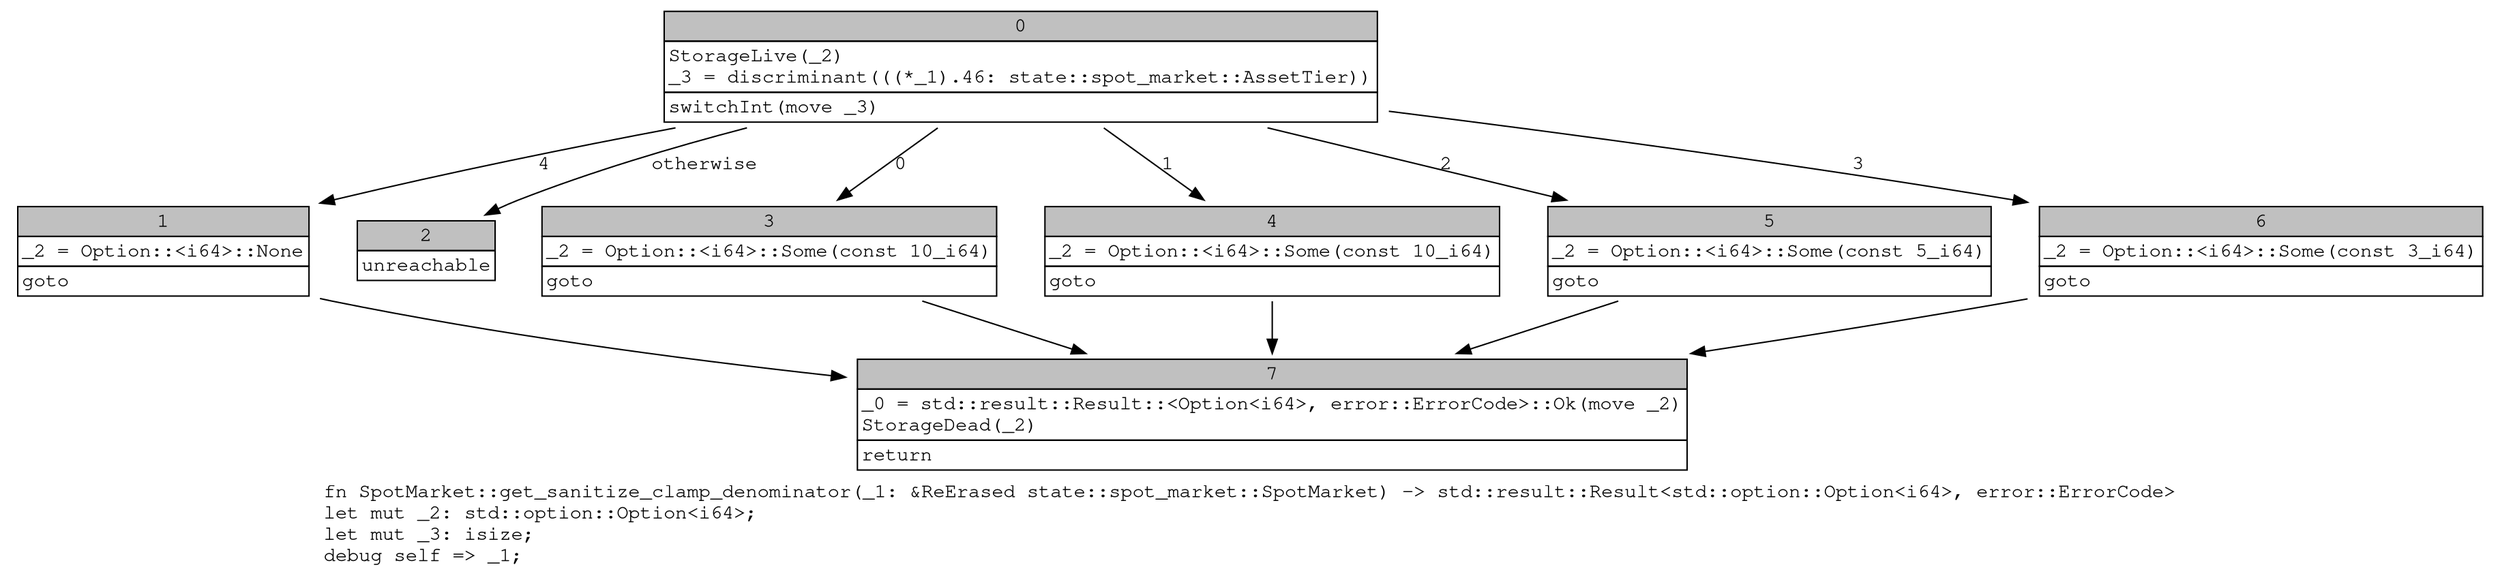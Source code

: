 digraph Mir_0_4079 {
    graph [fontname="Courier, monospace"];
    node [fontname="Courier, monospace"];
    edge [fontname="Courier, monospace"];
    label=<fn SpotMarket::get_sanitize_clamp_denominator(_1: &amp;ReErased state::spot_market::SpotMarket) -&gt; std::result::Result&lt;std::option::Option&lt;i64&gt;, error::ErrorCode&gt;<br align="left"/>let mut _2: std::option::Option&lt;i64&gt;;<br align="left"/>let mut _3: isize;<br align="left"/>debug self =&gt; _1;<br align="left"/>>;
    bb0__0_4079 [shape="none", label=<<table border="0" cellborder="1" cellspacing="0"><tr><td bgcolor="gray" align="center" colspan="1">0</td></tr><tr><td align="left" balign="left">StorageLive(_2)<br/>_3 = discriminant(((*_1).46: state::spot_market::AssetTier))<br/></td></tr><tr><td align="left">switchInt(move _3)</td></tr></table>>];
    bb1__0_4079 [shape="none", label=<<table border="0" cellborder="1" cellspacing="0"><tr><td bgcolor="gray" align="center" colspan="1">1</td></tr><tr><td align="left" balign="left">_2 = Option::&lt;i64&gt;::None<br/></td></tr><tr><td align="left">goto</td></tr></table>>];
    bb2__0_4079 [shape="none", label=<<table border="0" cellborder="1" cellspacing="0"><tr><td bgcolor="gray" align="center" colspan="1">2</td></tr><tr><td align="left">unreachable</td></tr></table>>];
    bb3__0_4079 [shape="none", label=<<table border="0" cellborder="1" cellspacing="0"><tr><td bgcolor="gray" align="center" colspan="1">3</td></tr><tr><td align="left" balign="left">_2 = Option::&lt;i64&gt;::Some(const 10_i64)<br/></td></tr><tr><td align="left">goto</td></tr></table>>];
    bb4__0_4079 [shape="none", label=<<table border="0" cellborder="1" cellspacing="0"><tr><td bgcolor="gray" align="center" colspan="1">4</td></tr><tr><td align="left" balign="left">_2 = Option::&lt;i64&gt;::Some(const 10_i64)<br/></td></tr><tr><td align="left">goto</td></tr></table>>];
    bb5__0_4079 [shape="none", label=<<table border="0" cellborder="1" cellspacing="0"><tr><td bgcolor="gray" align="center" colspan="1">5</td></tr><tr><td align="left" balign="left">_2 = Option::&lt;i64&gt;::Some(const 5_i64)<br/></td></tr><tr><td align="left">goto</td></tr></table>>];
    bb6__0_4079 [shape="none", label=<<table border="0" cellborder="1" cellspacing="0"><tr><td bgcolor="gray" align="center" colspan="1">6</td></tr><tr><td align="left" balign="left">_2 = Option::&lt;i64&gt;::Some(const 3_i64)<br/></td></tr><tr><td align="left">goto</td></tr></table>>];
    bb7__0_4079 [shape="none", label=<<table border="0" cellborder="1" cellspacing="0"><tr><td bgcolor="gray" align="center" colspan="1">7</td></tr><tr><td align="left" balign="left">_0 = std::result::Result::&lt;Option&lt;i64&gt;, error::ErrorCode&gt;::Ok(move _2)<br/>StorageDead(_2)<br/></td></tr><tr><td align="left">return</td></tr></table>>];
    bb0__0_4079 -> bb3__0_4079 [label="0"];
    bb0__0_4079 -> bb4__0_4079 [label="1"];
    bb0__0_4079 -> bb5__0_4079 [label="2"];
    bb0__0_4079 -> bb6__0_4079 [label="3"];
    bb0__0_4079 -> bb1__0_4079 [label="4"];
    bb0__0_4079 -> bb2__0_4079 [label="otherwise"];
    bb1__0_4079 -> bb7__0_4079 [label=""];
    bb3__0_4079 -> bb7__0_4079 [label=""];
    bb4__0_4079 -> bb7__0_4079 [label=""];
    bb5__0_4079 -> bb7__0_4079 [label=""];
    bb6__0_4079 -> bb7__0_4079 [label=""];
}
